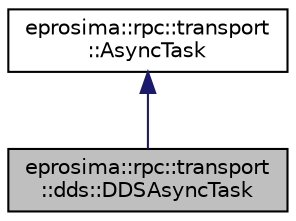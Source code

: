 digraph "eprosima::rpc::transport::dds::DDSAsyncTask"
{
  edge [fontname="Helvetica",fontsize="10",labelfontname="Helvetica",labelfontsize="10"];
  node [fontname="Helvetica",fontsize="10",shape=record];
  Node1 [label="eprosima::rpc::transport\l::dds::DDSAsyncTask",height=0.2,width=0.4,color="black", fillcolor="grey75", style="filled" fontcolor="black"];
  Node2 -> Node1 [dir="back",color="midnightblue",fontsize="10",style="solid",fontname="Helvetica"];
  Node2 [label="eprosima::rpc::transport\l::AsyncTask",height=0.2,width=0.4,color="black", fillcolor="white", style="filled",URL="$classeprosima_1_1rpc_1_1transport_1_1_async_task.html",tooltip="This class represents a asynchronous task created to wait the reply from the server in an asynchronou..."];
}
